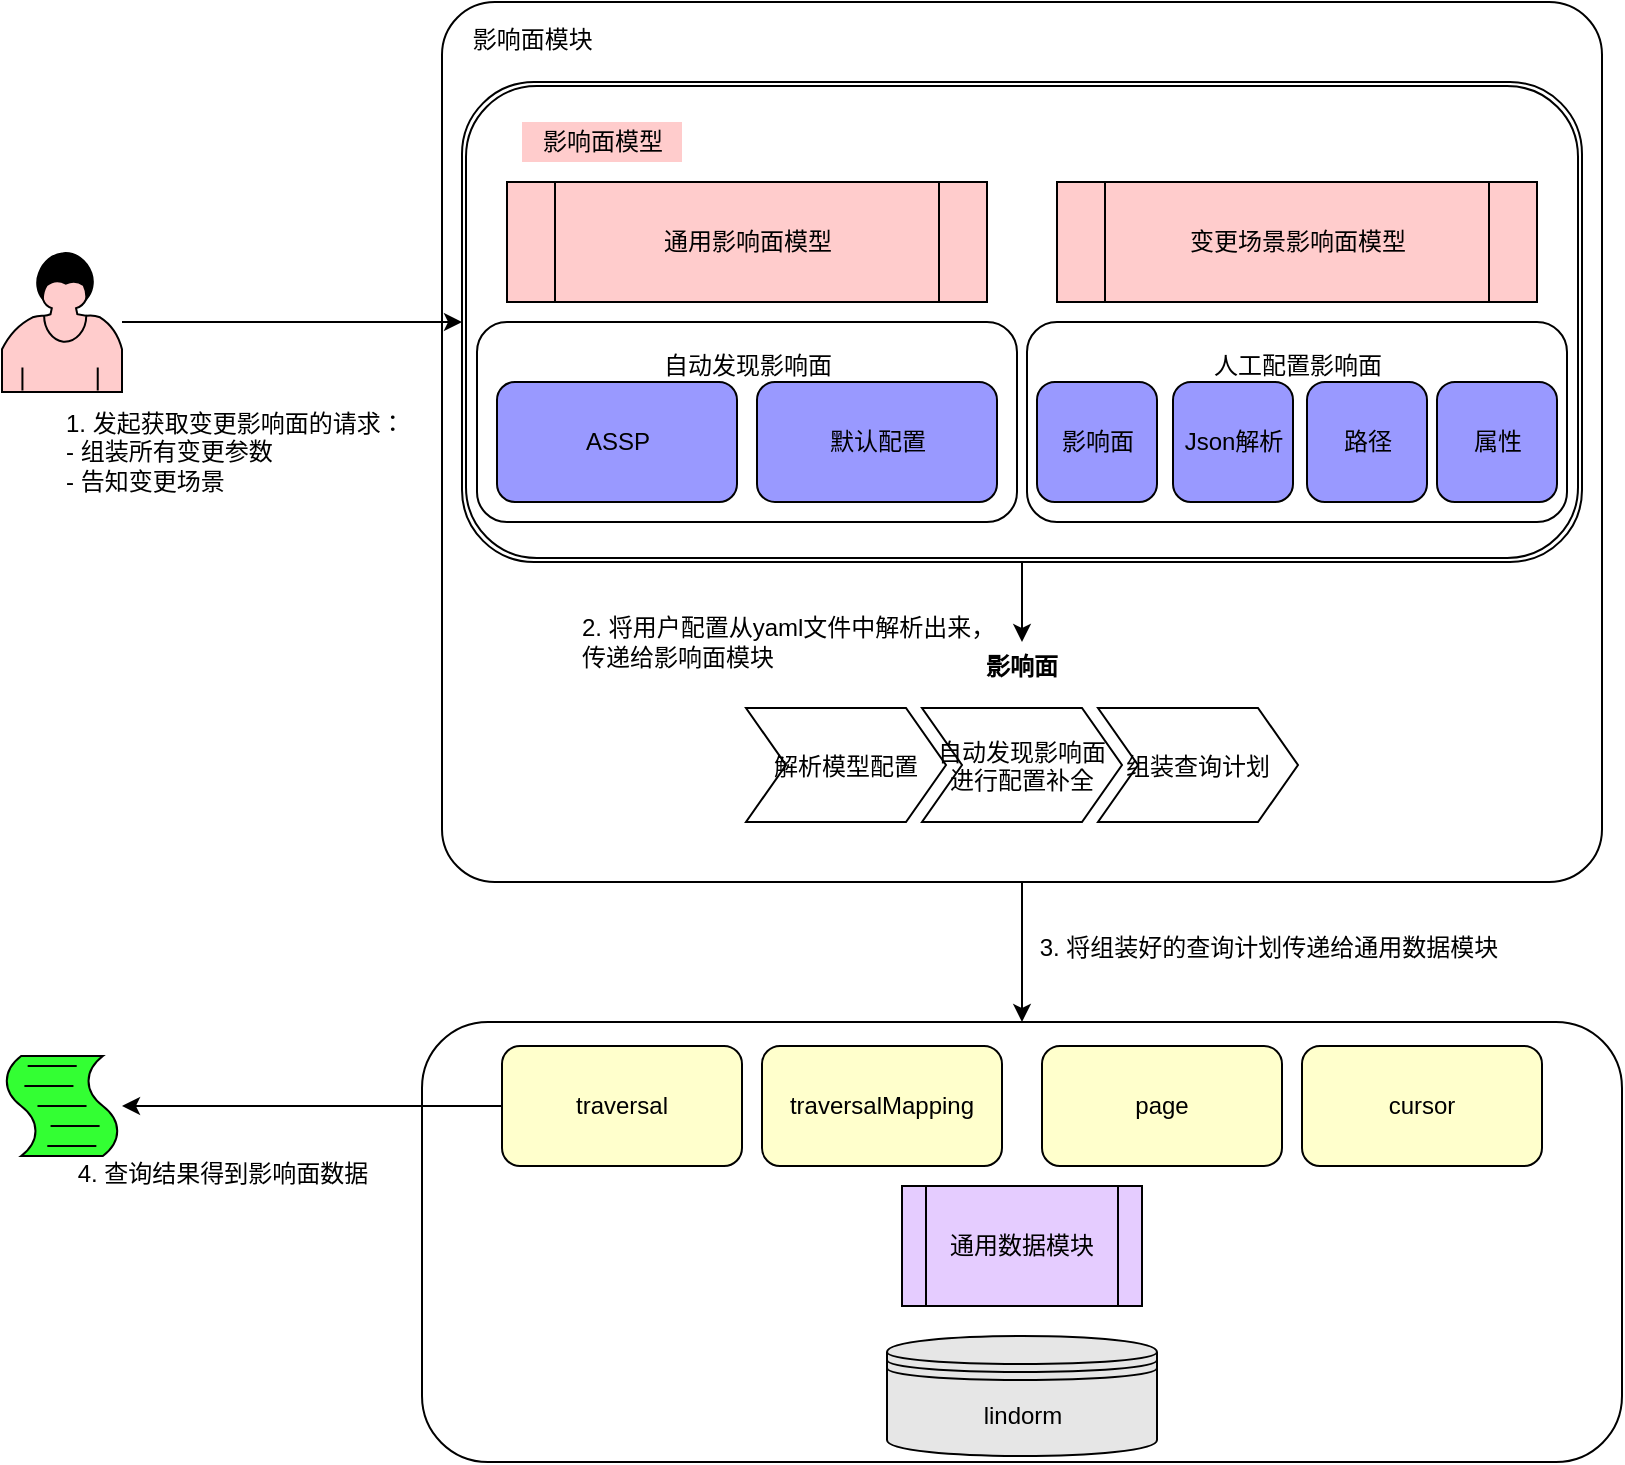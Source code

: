 <mxfile version="12.8.1" type="github">
  <diagram id="w6hdogesCgSzW8KNwTcu" name="Page-1">
    <mxGraphModel dx="1173" dy="740" grid="1" gridSize="10" guides="1" tooltips="1" connect="1" arrows="1" fold="1" page="1" pageScale="1" pageWidth="827" pageHeight="1169" math="0" shadow="0">
      <root>
        <mxCell id="0" />
        <mxCell id="1" parent="0" />
        <mxCell id="aAWVtXx4EYfe7-cEjIgJ-32" style="edgeStyle=orthogonalEdgeStyle;rounded=0;orthogonalLoop=1;jettySize=auto;html=1;exitX=0.5;exitY=1;exitDx=0;exitDy=0;entryX=0.5;entryY=0;entryDx=0;entryDy=0;" parent="1" source="aAWVtXx4EYfe7-cEjIgJ-13" target="z2zC10R0ZJiUsRDq-FJP-6" edge="1">
          <mxGeometry relative="1" as="geometry" />
        </mxCell>
        <mxCell id="aAWVtXx4EYfe7-cEjIgJ-13" value="&amp;nbsp; &amp;nbsp; 影响面模块&lt;br&gt;&lt;br&gt;&lt;br&gt;&lt;br&gt;&lt;br&gt;&lt;br&gt;&lt;br&gt;&lt;br&gt;&lt;br&gt;&lt;br&gt;&lt;br&gt;&lt;br&gt;&lt;br&gt;&lt;br&gt;&lt;br&gt;&lt;br&gt;&lt;br&gt;&lt;br&gt;&lt;br&gt;&lt;br&gt;&lt;br&gt;&lt;br&gt;&lt;br&gt;&lt;br&gt;&lt;br&gt;&lt;br&gt;&lt;br&gt;&lt;br&gt;&lt;br&gt;" style="rounded=1;whiteSpace=wrap;html=1;align=left;arcSize=6;" parent="1" vertex="1">
          <mxGeometry x="230" y="230" width="580" height="440" as="geometry" />
        </mxCell>
        <mxCell id="aAWVtXx4EYfe7-cEjIgJ-19" value="" style="shape=ext;double=1;rounded=1;whiteSpace=wrap;html=1;fillColor=none;arcSize=15;" parent="1" vertex="1">
          <mxGeometry x="240" y="270" width="560" height="240" as="geometry" />
        </mxCell>
        <mxCell id="z2zC10R0ZJiUsRDq-FJP-4" value="自动发现影响面&lt;br&gt;&lt;br&gt;&lt;br&gt;&lt;br&gt;&lt;br&gt;" style="rounded=1;whiteSpace=wrap;html=1;" parent="1" vertex="1">
          <mxGeometry x="247.5" y="390" width="270" height="100" as="geometry" />
        </mxCell>
        <mxCell id="z2zC10R0ZJiUsRDq-FJP-2" value="ASSP" style="rounded=1;whiteSpace=wrap;html=1;fillColor=#9999FF;" parent="1" vertex="1">
          <mxGeometry x="257.5" y="420" width="120" height="60" as="geometry" />
        </mxCell>
        <mxCell id="z2zC10R0ZJiUsRDq-FJP-3" value="默认配置" style="rounded=1;whiteSpace=wrap;html=1;fillColor=#9999FF;" parent="1" vertex="1">
          <mxGeometry x="387.5" y="420" width="120" height="60" as="geometry" />
        </mxCell>
        <mxCell id="z2zC10R0ZJiUsRDq-FJP-5" value="人工配置影响面&lt;br&gt;&lt;br&gt;&lt;br&gt;&lt;br&gt;&lt;br&gt;" style="rounded=1;whiteSpace=wrap;html=1;" parent="1" vertex="1">
          <mxGeometry x="522.5" y="390" width="270" height="100" as="geometry" />
        </mxCell>
        <mxCell id="z2zC10R0ZJiUsRDq-FJP-6" value="" style="rounded=1;whiteSpace=wrap;html=1;" parent="1" vertex="1">
          <mxGeometry x="220" y="740" width="600" height="220" as="geometry" />
        </mxCell>
        <mxCell id="z2zC10R0ZJiUsRDq-FJP-7" value="traversalMapping" style="rounded=1;whiteSpace=wrap;html=1;fillColor=#FFFFCC;" parent="1" vertex="1">
          <mxGeometry x="390" y="752" width="120" height="60" as="geometry" />
        </mxCell>
        <mxCell id="aAWVtXx4EYfe7-cEjIgJ-24" style="edgeStyle=orthogonalEdgeStyle;rounded=0;orthogonalLoop=1;jettySize=auto;html=1;exitX=0;exitY=0.5;exitDx=0;exitDy=0;" parent="1" source="6JGDxQjxpqLckkwGgAIi-4" target="aAWVtXx4EYfe7-cEjIgJ-16" edge="1">
          <mxGeometry relative="1" as="geometry" />
        </mxCell>
        <mxCell id="6JGDxQjxpqLckkwGgAIi-4" value="traversal" style="rounded=1;whiteSpace=wrap;html=1;fillColor=#FFFFCC;" parent="1" vertex="1">
          <mxGeometry x="260" y="752" width="120" height="60" as="geometry" />
        </mxCell>
        <mxCell id="aAWVtXx4EYfe7-cEjIgJ-1" value="page" style="rounded=1;whiteSpace=wrap;html=1;fillColor=#FFFFCC;" parent="1" vertex="1">
          <mxGeometry x="530" y="752" width="120" height="60" as="geometry" />
        </mxCell>
        <mxCell id="aAWVtXx4EYfe7-cEjIgJ-2" value="cursor" style="rounded=1;whiteSpace=wrap;html=1;fillColor=#FFFFCC;" parent="1" vertex="1">
          <mxGeometry x="660" y="752" width="120" height="60" as="geometry" />
        </mxCell>
        <mxCell id="aAWVtXx4EYfe7-cEjIgJ-3" value="lindorm" style="shape=datastore;whiteSpace=wrap;html=1;fillColor=#E6E6E6;" parent="1" vertex="1">
          <mxGeometry x="452.5" y="897" width="135" height="60" as="geometry" />
        </mxCell>
        <mxCell id="aAWVtXx4EYfe7-cEjIgJ-5" value="路径" style="rounded=1;whiteSpace=wrap;html=1;fillColor=#9999FF;" parent="1" vertex="1">
          <mxGeometry x="662.5" y="420" width="60" height="60" as="geometry" />
        </mxCell>
        <mxCell id="aAWVtXx4EYfe7-cEjIgJ-6" value="影响面" style="rounded=1;whiteSpace=wrap;html=1;fillColor=#9999FF;" parent="1" vertex="1">
          <mxGeometry x="527.5" y="420" width="60" height="60" as="geometry" />
        </mxCell>
        <mxCell id="aAWVtXx4EYfe7-cEjIgJ-7" value="属性" style="rounded=1;whiteSpace=wrap;html=1;fillColor=#9999FF;" parent="1" vertex="1">
          <mxGeometry x="727.5" y="420" width="60" height="60" as="geometry" />
        </mxCell>
        <mxCell id="aAWVtXx4EYfe7-cEjIgJ-8" value="Json解析" style="rounded=1;whiteSpace=wrap;html=1;fillColor=#9999FF;" parent="1" vertex="1">
          <mxGeometry x="595.5" y="420" width="60" height="60" as="geometry" />
        </mxCell>
        <mxCell id="aAWVtXx4EYfe7-cEjIgJ-9" value="通用影响面模型" style="shape=process;whiteSpace=wrap;html=1;backgroundOutline=1;fillColor=#FFCCCC;" parent="1" vertex="1">
          <mxGeometry x="262.5" y="320" width="240" height="60" as="geometry" />
        </mxCell>
        <mxCell id="aAWVtXx4EYfe7-cEjIgJ-10" value="变更场景影响面模型" style="shape=process;whiteSpace=wrap;html=1;backgroundOutline=1;fillColor=#FFCCCC;" parent="1" vertex="1">
          <mxGeometry x="537.5" y="320" width="240" height="60" as="geometry" />
        </mxCell>
        <mxCell id="aAWVtXx4EYfe7-cEjIgJ-12" value="通用数据模块" style="shape=process;whiteSpace=wrap;html=1;backgroundOutline=1;fillColor=#E5CCFF;" parent="1" vertex="1">
          <mxGeometry x="460" y="822" width="120" height="60" as="geometry" />
        </mxCell>
        <mxCell id="aAWVtXx4EYfe7-cEjIgJ-15" value="" style="shape=mxgraph.bpmn.user_task;html=1;outlineConnect=0;fillColor=#FFCCCC;" parent="1" vertex="1">
          <mxGeometry x="10" y="355" width="60" height="70" as="geometry" />
        </mxCell>
        <mxCell id="aAWVtXx4EYfe7-cEjIgJ-16" value="" style="shape=mxgraph.bpmn.script_task;html=1;outlineConnect=0;fillColor=#33FF33;" parent="1" vertex="1">
          <mxGeometry x="10" y="757" width="60" height="50" as="geometry" />
        </mxCell>
        <mxCell id="aAWVtXx4EYfe7-cEjIgJ-30" style="edgeStyle=orthogonalEdgeStyle;rounded=0;orthogonalLoop=1;jettySize=auto;html=1;exitX=0.5;exitY=1;exitDx=0;exitDy=0;" parent="1" source="aAWVtXx4EYfe7-cEjIgJ-19" target="aAWVtXx4EYfe7-cEjIgJ-26" edge="1">
          <mxGeometry relative="1" as="geometry" />
        </mxCell>
        <mxCell id="aAWVtXx4EYfe7-cEjIgJ-20" value="影响面模型" style="text;html=1;align=center;verticalAlign=middle;resizable=0;points=[];autosize=1;fillColor=#FFCCCC;" parent="1" vertex="1">
          <mxGeometry x="270" y="290" width="80" height="20" as="geometry" />
        </mxCell>
        <mxCell id="aAWVtXx4EYfe7-cEjIgJ-22" value="" style="endArrow=classic;html=1;entryX=0;entryY=0.5;entryDx=0;entryDy=0;fillColor=#FFCCCC;" parent="1" source="aAWVtXx4EYfe7-cEjIgJ-15" target="aAWVtXx4EYfe7-cEjIgJ-19" edge="1">
          <mxGeometry width="50" height="50" relative="1" as="geometry">
            <mxPoint x="590" y="600" as="sourcePoint" />
            <mxPoint x="640" y="550" as="targetPoint" />
          </mxGeometry>
        </mxCell>
        <mxCell id="aAWVtXx4EYfe7-cEjIgJ-25" value="1. 发起获取变更影响面的请求：&lt;br&gt;- 组装所有变更参数&lt;br&gt;- 告知变更场景" style="text;html=1;align=left;verticalAlign=middle;resizable=0;points=[];autosize=1;" parent="1" vertex="1">
          <mxGeometry x="40" y="430" width="180" height="50" as="geometry" />
        </mxCell>
        <mxCell id="aAWVtXx4EYfe7-cEjIgJ-26" value="影响面" style="swimlane;childLayout=stackLayout;horizontal=1;fillColor=none;horizontalStack=1;resizeParent=1;resizeParentMax=0;resizeLast=0;collapsible=0;strokeColor=none;stackBorder=10;stackSpacing=-12;resizable=1;align=center;points=[];fontColor=#000000;" parent="1" vertex="1">
          <mxGeometry x="372" y="550" width="296" height="100" as="geometry" />
        </mxCell>
        <mxCell id="aAWVtXx4EYfe7-cEjIgJ-27" value="解析模型配置" style="shape=step;perimeter=stepPerimeter;fixedSize=1;points=[];" parent="aAWVtXx4EYfe7-cEjIgJ-26" vertex="1">
          <mxGeometry x="10" y="33" width="100" height="57" as="geometry" />
        </mxCell>
        <mxCell id="aAWVtXx4EYfe7-cEjIgJ-28" value="自动发现影响面&#xa;进行配置补全" style="shape=step;perimeter=stepPerimeter;fixedSize=1;points=[];" parent="aAWVtXx4EYfe7-cEjIgJ-26" vertex="1">
          <mxGeometry x="98" y="33" width="100" height="57" as="geometry" />
        </mxCell>
        <mxCell id="aAWVtXx4EYfe7-cEjIgJ-29" value="组装查询计划" style="shape=step;perimeter=stepPerimeter;fixedSize=1;points=[];" parent="aAWVtXx4EYfe7-cEjIgJ-26" vertex="1">
          <mxGeometry x="186" y="33" width="100" height="57" as="geometry" />
        </mxCell>
        <mxCell id="aAWVtXx4EYfe7-cEjIgJ-33" value="2. 将用户配置从yaml文件中解析出来，&lt;br&gt;传递给影响面模块" style="text;html=1;align=left;verticalAlign=middle;resizable=0;points=[];autosize=1;" parent="1" vertex="1">
          <mxGeometry x="297.5" y="535" width="220" height="30" as="geometry" />
        </mxCell>
        <mxCell id="aAWVtXx4EYfe7-cEjIgJ-34" value="3. 将组装好的查询计划传递给通用数据模块" style="text;html=1;align=center;verticalAlign=middle;resizable=0;points=[];autosize=1;" parent="1" vertex="1">
          <mxGeometry x="522.5" y="693" width="240" height="20" as="geometry" />
        </mxCell>
        <mxCell id="aAWVtXx4EYfe7-cEjIgJ-35" value="4. 查询结果得到影响面数据" style="text;html=1;align=center;verticalAlign=middle;resizable=0;points=[];autosize=1;" parent="1" vertex="1">
          <mxGeometry x="40" y="806" width="160" height="20" as="geometry" />
        </mxCell>
      </root>
    </mxGraphModel>
  </diagram>
</mxfile>
